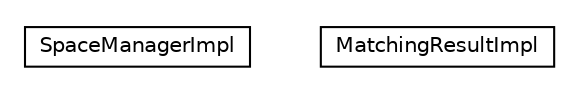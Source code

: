#!/usr/local/bin/dot
#
# Class diagram 
# Generated by UMLGraph version R5_6-24-gf6e263 (http://www.umlgraph.org/)
#

digraph G {
	edge [fontname="Helvetica",fontsize=10,labelfontname="Helvetica",labelfontsize=10];
	node [fontname="Helvetica",fontsize=10,shape=plaintext];
	nodesep=0.25;
	ranksep=0.5;
	// org.universAAL.middleware.managers.space.SpaceManagerImpl
	c560779 [label=<<table title="org.universAAL.middleware.managers.space.SpaceManagerImpl" border="0" cellborder="1" cellspacing="0" cellpadding="2" port="p" href="./SpaceManagerImpl.html">
		<tr><td><table border="0" cellspacing="0" cellpadding="1">
<tr><td align="center" balign="center"> SpaceManagerImpl </td></tr>
		</table></td></tr>
		</table>>, URL="./SpaceManagerImpl.html", fontname="Helvetica", fontcolor="black", fontsize=10.0];
	// org.universAAL.middleware.managers.space.MatchingResultImpl
	c560780 [label=<<table title="org.universAAL.middleware.managers.space.MatchingResultImpl" border="0" cellborder="1" cellspacing="0" cellpadding="2" port="p" href="./MatchingResultImpl.html">
		<tr><td><table border="0" cellspacing="0" cellpadding="1">
<tr><td align="center" balign="center"> MatchingResultImpl </td></tr>
		</table></td></tr>
		</table>>, URL="./MatchingResultImpl.html", fontname="Helvetica", fontcolor="black", fontsize=10.0];
}

